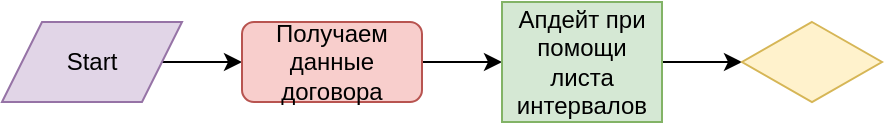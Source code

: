 <mxfile version="14.9.2" type="github">
  <diagram id="by576vhlQv4gMGAHMiux" name="Page-1">
    <mxGraphModel dx="782" dy="468" grid="1" gridSize="10" guides="1" tooltips="1" connect="1" arrows="1" fold="1" page="1" pageScale="1" pageWidth="1200" pageHeight="1600" math="0" shadow="0">
      <root>
        <mxCell id="0" />
        <mxCell id="1" parent="0" />
        <mxCell id="Ki81aXrS8S2Icf1JoyaI-3" value="" style="edgeStyle=orthogonalEdgeStyle;rounded=0;orthogonalLoop=1;jettySize=auto;html=1;" edge="1" parent="1" source="Ki81aXrS8S2Icf1JoyaI-1" target="Ki81aXrS8S2Icf1JoyaI-2">
          <mxGeometry relative="1" as="geometry" />
        </mxCell>
        <mxCell id="Ki81aXrS8S2Icf1JoyaI-1" value="Start" style="shape=parallelogram;perimeter=parallelogramPerimeter;whiteSpace=wrap;html=1;fixedSize=1;fillColor=#e1d5e7;strokeColor=#9673a6;" vertex="1" parent="1">
          <mxGeometry x="60" y="40" width="90" height="40" as="geometry" />
        </mxCell>
        <mxCell id="Ki81aXrS8S2Icf1JoyaI-5" value="" style="edgeStyle=orthogonalEdgeStyle;rounded=0;orthogonalLoop=1;jettySize=auto;html=1;" edge="1" parent="1" source="Ki81aXrS8S2Icf1JoyaI-2" target="Ki81aXrS8S2Icf1JoyaI-4">
          <mxGeometry relative="1" as="geometry" />
        </mxCell>
        <mxCell id="Ki81aXrS8S2Icf1JoyaI-2" value="Получаем данные договора" style="rounded=1;whiteSpace=wrap;html=1;fillColor=#f8cecc;strokeColor=#b85450;" vertex="1" parent="1">
          <mxGeometry x="180" y="40" width="90" height="40" as="geometry" />
        </mxCell>
        <mxCell id="Ki81aXrS8S2Icf1JoyaI-7" value="" style="edgeStyle=orthogonalEdgeStyle;rounded=0;orthogonalLoop=1;jettySize=auto;html=1;" edge="1" parent="1" source="Ki81aXrS8S2Icf1JoyaI-4" target="Ki81aXrS8S2Icf1JoyaI-6">
          <mxGeometry relative="1" as="geometry" />
        </mxCell>
        <mxCell id="Ki81aXrS8S2Icf1JoyaI-4" value="Апдейт при помощи листа интервалов" style="rounded=0;whiteSpace=wrap;html=1;fillColor=#d5e8d4;strokeColor=#82b366;" vertex="1" parent="1">
          <mxGeometry x="310" y="30" width="80" height="60" as="geometry" />
        </mxCell>
        <mxCell id="Ki81aXrS8S2Icf1JoyaI-6" value="" style="rhombus;whiteSpace=wrap;html=1;fillColor=#fff2cc;strokeColor=#d6b656;" vertex="1" parent="1">
          <mxGeometry x="430" y="40" width="70" height="40" as="geometry" />
        </mxCell>
      </root>
    </mxGraphModel>
  </diagram>
</mxfile>
